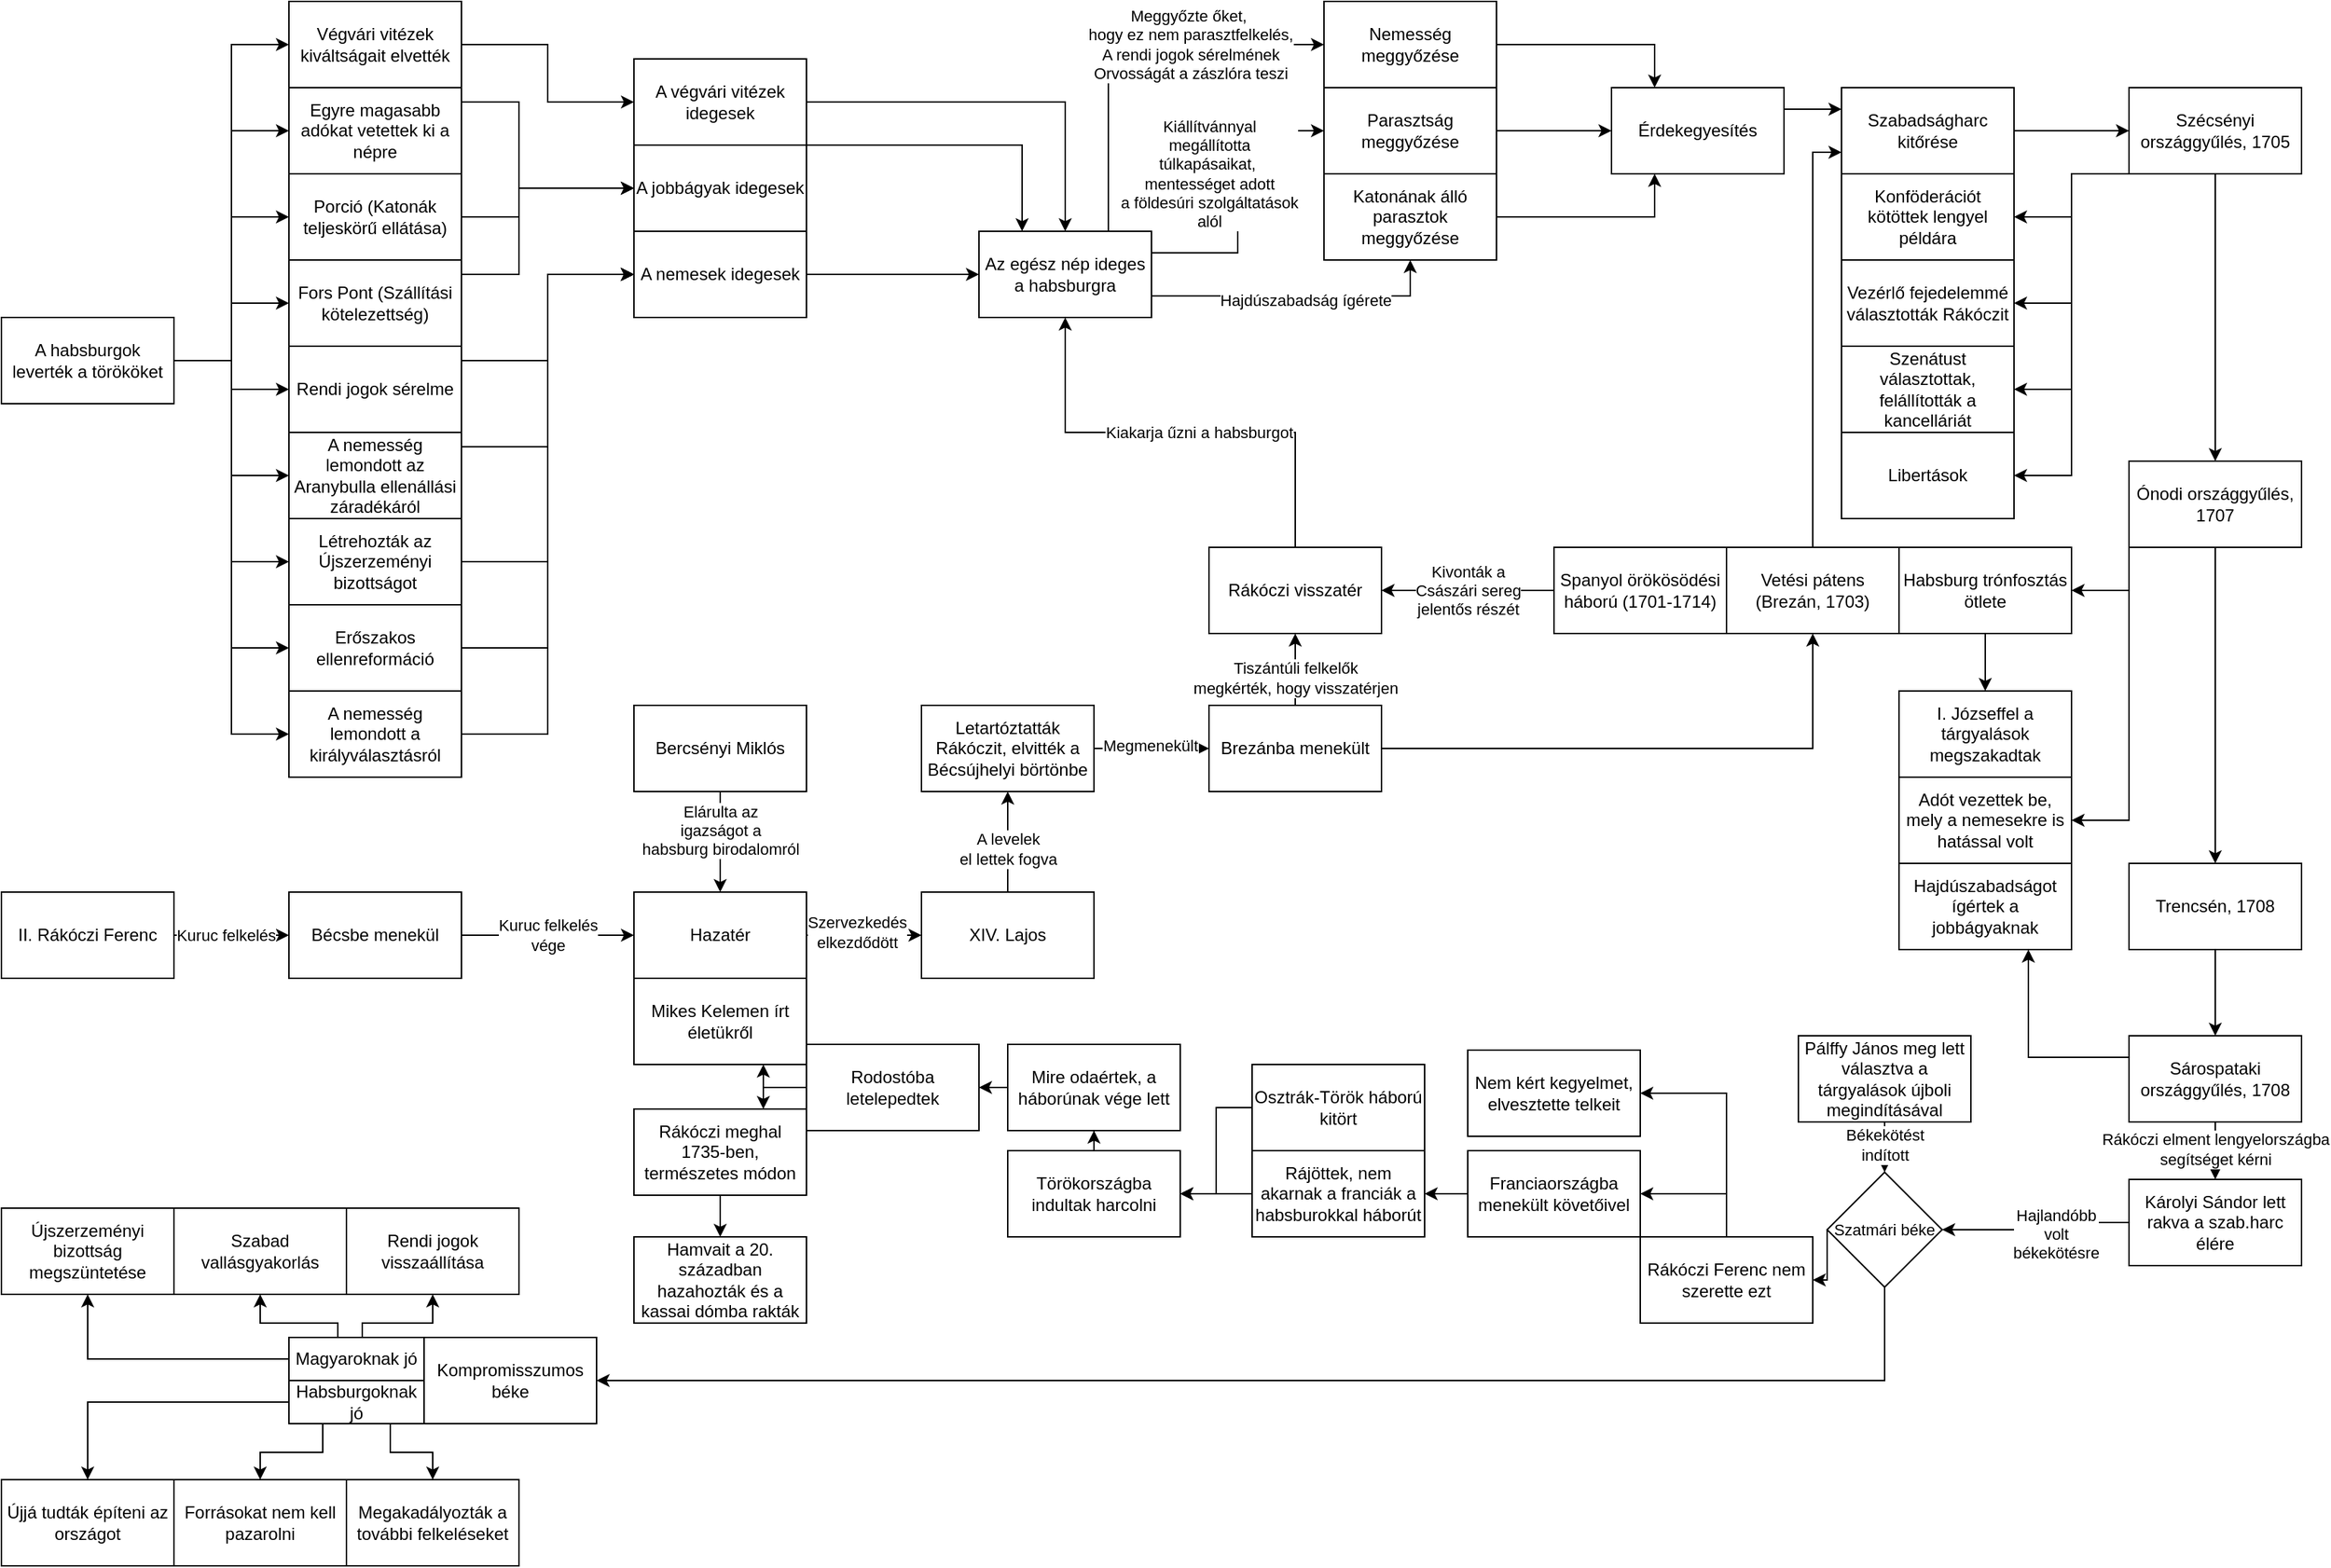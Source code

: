 <mxfile version="24.2.5" type="device">
  <diagram name="Page-1" id="piUl0orL-MbeR5PHgVIc">
    <mxGraphModel dx="840" dy="497" grid="1" gridSize="10" guides="1" tooltips="1" connect="1" arrows="1" fold="1" page="1" pageScale="1" pageWidth="1654" pageHeight="1169" math="0" shadow="0">
      <root>
        <mxCell id="0" />
        <mxCell id="1" parent="0" />
        <mxCell id="7-88GnWF3drpSB_-rlh5-4" value="" style="edgeStyle=orthogonalEdgeStyle;rounded=0;orthogonalLoop=1;jettySize=auto;html=1;entryX=0;entryY=0.5;entryDx=0;entryDy=0;" parent="1" source="7-88GnWF3drpSB_-rlh5-1" target="7-88GnWF3drpSB_-rlh5-3" edge="1">
          <mxGeometry relative="1" as="geometry" />
        </mxCell>
        <mxCell id="7-88GnWF3drpSB_-rlh5-5" style="edgeStyle=orthogonalEdgeStyle;rounded=0;orthogonalLoop=1;jettySize=auto;html=1;entryX=0;entryY=0.5;entryDx=0;entryDy=0;" parent="1" source="7-88GnWF3drpSB_-rlh5-1" target="7-88GnWF3drpSB_-rlh5-6" edge="1">
          <mxGeometry relative="1" as="geometry">
            <mxPoint x="160" y="270" as="targetPoint" />
          </mxGeometry>
        </mxCell>
        <mxCell id="7-88GnWF3drpSB_-rlh5-8" style="edgeStyle=orthogonalEdgeStyle;rounded=0;orthogonalLoop=1;jettySize=auto;html=1;entryX=0;entryY=0.5;entryDx=0;entryDy=0;" parent="1" source="7-88GnWF3drpSB_-rlh5-1" target="7-88GnWF3drpSB_-rlh5-9" edge="1">
          <mxGeometry relative="1" as="geometry">
            <mxPoint x="160" y="400" as="targetPoint" />
          </mxGeometry>
        </mxCell>
        <mxCell id="7-88GnWF3drpSB_-rlh5-12" style="edgeStyle=orthogonalEdgeStyle;rounded=0;orthogonalLoop=1;jettySize=auto;html=1;entryX=0;entryY=0.5;entryDx=0;entryDy=0;" parent="1" source="7-88GnWF3drpSB_-rlh5-1" target="7-88GnWF3drpSB_-rlh5-10" edge="1">
          <mxGeometry relative="1" as="geometry" />
        </mxCell>
        <mxCell id="7-88GnWF3drpSB_-rlh5-13" style="edgeStyle=orthogonalEdgeStyle;rounded=0;orthogonalLoop=1;jettySize=auto;html=1;entryX=0;entryY=0.5;entryDx=0;entryDy=0;" parent="1" source="7-88GnWF3drpSB_-rlh5-1" target="7-88GnWF3drpSB_-rlh5-11" edge="1">
          <mxGeometry relative="1" as="geometry" />
        </mxCell>
        <mxCell id="7-88GnWF3drpSB_-rlh5-15" style="edgeStyle=orthogonalEdgeStyle;rounded=0;orthogonalLoop=1;jettySize=auto;html=1;entryX=0;entryY=0.5;entryDx=0;entryDy=0;" parent="1" source="7-88GnWF3drpSB_-rlh5-1" target="7-88GnWF3drpSB_-rlh5-14" edge="1">
          <mxGeometry relative="1" as="geometry" />
        </mxCell>
        <mxCell id="7-88GnWF3drpSB_-rlh5-18" style="edgeStyle=orthogonalEdgeStyle;rounded=0;orthogonalLoop=1;jettySize=auto;html=1;entryX=0;entryY=0.5;entryDx=0;entryDy=0;" parent="1" source="7-88GnWF3drpSB_-rlh5-1" target="7-88GnWF3drpSB_-rlh5-17" edge="1">
          <mxGeometry relative="1" as="geometry" />
        </mxCell>
        <mxCell id="7-88GnWF3drpSB_-rlh5-20" style="edgeStyle=orthogonalEdgeStyle;rounded=0;orthogonalLoop=1;jettySize=auto;html=1;entryX=0;entryY=0.5;entryDx=0;entryDy=0;" parent="1" source="7-88GnWF3drpSB_-rlh5-1" target="7-88GnWF3drpSB_-rlh5-19" edge="1">
          <mxGeometry relative="1" as="geometry" />
        </mxCell>
        <mxCell id="7-88GnWF3drpSB_-rlh5-22" style="edgeStyle=orthogonalEdgeStyle;rounded=0;orthogonalLoop=1;jettySize=auto;html=1;entryX=0;entryY=0.5;entryDx=0;entryDy=0;" parent="1" source="7-88GnWF3drpSB_-rlh5-1" target="7-88GnWF3drpSB_-rlh5-21" edge="1">
          <mxGeometry relative="1" as="geometry" />
        </mxCell>
        <mxCell id="7-88GnWF3drpSB_-rlh5-1" value="A habsburgok leverték a törököket" style="rounded=0;whiteSpace=wrap;html=1;" parent="1" vertex="1">
          <mxGeometry y="300" width="120" height="60" as="geometry" />
        </mxCell>
        <mxCell id="7-88GnWF3drpSB_-rlh5-34" style="edgeStyle=orthogonalEdgeStyle;rounded=0;orthogonalLoop=1;jettySize=auto;html=1;entryX=0;entryY=0.5;entryDx=0;entryDy=0;" parent="1" source="7-88GnWF3drpSB_-rlh5-3" target="7-88GnWF3drpSB_-rlh5-24" edge="1">
          <mxGeometry relative="1" as="geometry" />
        </mxCell>
        <mxCell id="7-88GnWF3drpSB_-rlh5-3" value="Létrehozták az Újszerzeményi bizottságot" style="rounded=0;whiteSpace=wrap;html=1;" parent="1" vertex="1">
          <mxGeometry x="200" y="440" width="120" height="60" as="geometry" />
        </mxCell>
        <mxCell id="7-88GnWF3drpSB_-rlh5-35" style="edgeStyle=orthogonalEdgeStyle;rounded=0;orthogonalLoop=1;jettySize=auto;html=1;entryX=0;entryY=0.5;entryDx=0;entryDy=0;" parent="1" source="7-88GnWF3drpSB_-rlh5-6" target="7-88GnWF3drpSB_-rlh5-25" edge="1">
          <mxGeometry relative="1" as="geometry">
            <Array as="points">
              <mxPoint x="360" y="150" />
              <mxPoint x="360" y="210" />
            </Array>
          </mxGeometry>
        </mxCell>
        <mxCell id="7-88GnWF3drpSB_-rlh5-6" value="Egyre magasabb adókat vetettek ki a népre" style="rounded=0;whiteSpace=wrap;html=1;" parent="1" vertex="1">
          <mxGeometry x="200" y="140" width="120" height="60" as="geometry" />
        </mxCell>
        <mxCell id="7-88GnWF3drpSB_-rlh5-33" style="edgeStyle=orthogonalEdgeStyle;rounded=0;orthogonalLoop=1;jettySize=auto;html=1;entryX=0;entryY=0.5;entryDx=0;entryDy=0;" parent="1" source="7-88GnWF3drpSB_-rlh5-9" target="7-88GnWF3drpSB_-rlh5-25" edge="1">
          <mxGeometry relative="1" as="geometry">
            <Array as="points">
              <mxPoint x="360" y="230" />
              <mxPoint x="360" y="210" />
            </Array>
          </mxGeometry>
        </mxCell>
        <mxCell id="7-88GnWF3drpSB_-rlh5-9" value="Porció (Katonák teljeskörű ellátása&lt;span style=&quot;background-color: initial;&quot;&gt;)&lt;/span&gt;" style="rounded=0;whiteSpace=wrap;html=1;" parent="1" vertex="1">
          <mxGeometry x="200" y="200" width="120" height="60" as="geometry" />
        </mxCell>
        <mxCell id="7-88GnWF3drpSB_-rlh5-32" style="edgeStyle=orthogonalEdgeStyle;rounded=0;orthogonalLoop=1;jettySize=auto;html=1;entryX=0;entryY=0.5;entryDx=0;entryDy=0;" parent="1" source="7-88GnWF3drpSB_-rlh5-10" target="7-88GnWF3drpSB_-rlh5-25" edge="1">
          <mxGeometry relative="1" as="geometry">
            <mxPoint x="360" y="450" as="targetPoint" />
            <Array as="points">
              <mxPoint x="360" y="270" />
              <mxPoint x="360" y="210" />
            </Array>
          </mxGeometry>
        </mxCell>
        <mxCell id="7-88GnWF3drpSB_-rlh5-10" value="Fors Pont (Szállítási kötelezettség)" style="rounded=0;whiteSpace=wrap;html=1;" parent="1" vertex="1">
          <mxGeometry x="200" y="260" width="120" height="60" as="geometry" />
        </mxCell>
        <mxCell id="7-88GnWF3drpSB_-rlh5-31" style="edgeStyle=orthogonalEdgeStyle;rounded=0;orthogonalLoop=1;jettySize=auto;html=1;entryX=0;entryY=0.5;entryDx=0;entryDy=0;" parent="1" source="7-88GnWF3drpSB_-rlh5-11" target="7-88GnWF3drpSB_-rlh5-24" edge="1">
          <mxGeometry relative="1" as="geometry" />
        </mxCell>
        <mxCell id="7-88GnWF3drpSB_-rlh5-11" value="Erőszakos ellenreformáció" style="rounded=0;whiteSpace=wrap;html=1;" parent="1" vertex="1">
          <mxGeometry x="200" y="500" width="120" height="60" as="geometry" />
        </mxCell>
        <mxCell id="7-88GnWF3drpSB_-rlh5-30" style="edgeStyle=orthogonalEdgeStyle;rounded=0;orthogonalLoop=1;jettySize=auto;html=1;entryX=0;entryY=0.5;entryDx=0;entryDy=0;" parent="1" source="7-88GnWF3drpSB_-rlh5-14" target="7-88GnWF3drpSB_-rlh5-24" edge="1">
          <mxGeometry relative="1" as="geometry" />
        </mxCell>
        <mxCell id="7-88GnWF3drpSB_-rlh5-14" value="A nemesség lemondott a királyválasztásról" style="rounded=0;whiteSpace=wrap;html=1;" parent="1" vertex="1">
          <mxGeometry x="200" y="560" width="120" height="60" as="geometry" />
        </mxCell>
        <mxCell id="7-88GnWF3drpSB_-rlh5-39" style="edgeStyle=orthogonalEdgeStyle;rounded=0;orthogonalLoop=1;jettySize=auto;html=1;entryX=0.5;entryY=1;entryDx=0;entryDy=0;exitX=0.5;exitY=0;exitDx=0;exitDy=0;" parent="1" source="7-88GnWF3drpSB_-rlh5-63" target="7-88GnWF3drpSB_-rlh5-26" edge="1">
          <mxGeometry relative="1" as="geometry">
            <mxPoint x="740" y="390" as="sourcePoint" />
          </mxGeometry>
        </mxCell>
        <mxCell id="7-88GnWF3drpSB_-rlh5-40" value="Kiakarja űzni a habsburgot" style="edgeLabel;html=1;align=center;verticalAlign=middle;resizable=0;points=[];" parent="7-88GnWF3drpSB_-rlh5-39" vertex="1" connectable="0">
          <mxGeometry x="-0.104" y="-4" relative="1" as="geometry">
            <mxPoint x="-4" y="4" as="offset" />
          </mxGeometry>
        </mxCell>
        <mxCell id="7-88GnWF3drpSB_-rlh5-43" value="" style="edgeStyle=orthogonalEdgeStyle;rounded=0;orthogonalLoop=1;jettySize=auto;html=1;" parent="1" source="7-88GnWF3drpSB_-rlh5-16" target="7-88GnWF3drpSB_-rlh5-42" edge="1">
          <mxGeometry relative="1" as="geometry" />
        </mxCell>
        <mxCell id="7-88GnWF3drpSB_-rlh5-44" value="Kuruc felkelés" style="edgeLabel;html=1;align=center;verticalAlign=middle;resizable=0;points=[];" parent="7-88GnWF3drpSB_-rlh5-43" vertex="1" connectable="0">
          <mxGeometry x="-0.095" relative="1" as="geometry">
            <mxPoint as="offset" />
          </mxGeometry>
        </mxCell>
        <mxCell id="7-88GnWF3drpSB_-rlh5-16" value="II. Rákóczi Ferenc" style="rounded=0;whiteSpace=wrap;html=1;" parent="1" vertex="1">
          <mxGeometry y="700" width="120" height="60" as="geometry" />
        </mxCell>
        <mxCell id="7-88GnWF3drpSB_-rlh5-36" style="edgeStyle=orthogonalEdgeStyle;rounded=0;orthogonalLoop=1;jettySize=auto;html=1;entryX=0;entryY=0.5;entryDx=0;entryDy=0;" parent="1" source="7-88GnWF3drpSB_-rlh5-17" target="7-88GnWF3drpSB_-rlh5-24" edge="1">
          <mxGeometry relative="1" as="geometry">
            <Array as="points">
              <mxPoint x="380" y="390" />
              <mxPoint x="380" y="270" />
            </Array>
          </mxGeometry>
        </mxCell>
        <mxCell id="7-88GnWF3drpSB_-rlh5-17" value="A nemesség lemondott az Aranybulla ellenállási záradékáról" style="rounded=0;whiteSpace=wrap;html=1;" parent="1" vertex="1">
          <mxGeometry x="200" y="380" width="120" height="60" as="geometry" />
        </mxCell>
        <mxCell id="7-88GnWF3drpSB_-rlh5-38" style="edgeStyle=orthogonalEdgeStyle;rounded=0;orthogonalLoop=1;jettySize=auto;html=1;entryX=0;entryY=0.5;entryDx=0;entryDy=0;" parent="1" source="7-88GnWF3drpSB_-rlh5-19" target="7-88GnWF3drpSB_-rlh5-24" edge="1">
          <mxGeometry relative="1" as="geometry">
            <Array as="points">
              <mxPoint x="380" y="330" />
              <mxPoint x="380" y="270" />
            </Array>
          </mxGeometry>
        </mxCell>
        <mxCell id="7-88GnWF3drpSB_-rlh5-19" value="Rendi jogok sérelme" style="rounded=0;whiteSpace=wrap;html=1;" parent="1" vertex="1">
          <mxGeometry x="200" y="320" width="120" height="60" as="geometry" />
        </mxCell>
        <mxCell id="7-88GnWF3drpSB_-rlh5-37" style="edgeStyle=orthogonalEdgeStyle;rounded=0;orthogonalLoop=1;jettySize=auto;html=1;entryX=0;entryY=0.5;entryDx=0;entryDy=0;" parent="1" source="7-88GnWF3drpSB_-rlh5-21" target="7-88GnWF3drpSB_-rlh5-23" edge="1">
          <mxGeometry relative="1" as="geometry" />
        </mxCell>
        <mxCell id="7-88GnWF3drpSB_-rlh5-21" value="Végvári vitézek kiváltságait elvették" style="rounded=0;whiteSpace=wrap;html=1;" parent="1" vertex="1">
          <mxGeometry x="200" y="80" width="120" height="60" as="geometry" />
        </mxCell>
        <mxCell id="7-88GnWF3drpSB_-rlh5-27" style="edgeStyle=orthogonalEdgeStyle;rounded=0;orthogonalLoop=1;jettySize=auto;html=1;entryX=0.5;entryY=0;entryDx=0;entryDy=0;" parent="1" source="7-88GnWF3drpSB_-rlh5-23" target="7-88GnWF3drpSB_-rlh5-26" edge="1">
          <mxGeometry relative="1" as="geometry" />
        </mxCell>
        <mxCell id="7-88GnWF3drpSB_-rlh5-23" value="A végvári vitézek idegesek" style="rounded=0;whiteSpace=wrap;html=1;" parent="1" vertex="1">
          <mxGeometry x="440" y="120" width="120" height="60" as="geometry" />
        </mxCell>
        <mxCell id="7-88GnWF3drpSB_-rlh5-28" style="edgeStyle=orthogonalEdgeStyle;rounded=0;orthogonalLoop=1;jettySize=auto;html=1;entryX=0;entryY=0.5;entryDx=0;entryDy=0;" parent="1" source="7-88GnWF3drpSB_-rlh5-24" target="7-88GnWF3drpSB_-rlh5-26" edge="1">
          <mxGeometry relative="1" as="geometry" />
        </mxCell>
        <mxCell id="7-88GnWF3drpSB_-rlh5-24" value="A nemesek idegesek" style="rounded=0;whiteSpace=wrap;html=1;" parent="1" vertex="1">
          <mxGeometry x="440" y="240" width="120" height="60" as="geometry" />
        </mxCell>
        <mxCell id="7-88GnWF3drpSB_-rlh5-29" style="edgeStyle=orthogonalEdgeStyle;rounded=0;orthogonalLoop=1;jettySize=auto;html=1;entryX=0.25;entryY=0;entryDx=0;entryDy=0;" parent="1" source="7-88GnWF3drpSB_-rlh5-25" target="7-88GnWF3drpSB_-rlh5-26" edge="1">
          <mxGeometry relative="1" as="geometry">
            <Array as="points">
              <mxPoint x="710" y="180" />
            </Array>
          </mxGeometry>
        </mxCell>
        <mxCell id="7-88GnWF3drpSB_-rlh5-25" value="A jobbágyak idegesek" style="rounded=0;whiteSpace=wrap;html=1;" parent="1" vertex="1">
          <mxGeometry x="440" y="180" width="120" height="60" as="geometry" />
        </mxCell>
        <mxCell id="7-88GnWF3drpSB_-rlh5-71" style="edgeStyle=orthogonalEdgeStyle;rounded=0;orthogonalLoop=1;jettySize=auto;html=1;exitX=0.75;exitY=0;exitDx=0;exitDy=0;entryX=0;entryY=0.5;entryDx=0;entryDy=0;" parent="1" source="7-88GnWF3drpSB_-rlh5-26" target="7-88GnWF3drpSB_-rlh5-68" edge="1">
          <mxGeometry relative="1" as="geometry" />
        </mxCell>
        <mxCell id="7-88GnWF3drpSB_-rlh5-74" value="Meggyőzte őket,&amp;nbsp;&lt;div&gt;hogy ez nem parasztfelkelés,&lt;/div&gt;&lt;div&gt;A rendi jogok sérelmének&lt;/div&gt;&lt;div&gt;Orvosságát a zászlóra teszi&lt;/div&gt;" style="edgeLabel;html=1;align=center;verticalAlign=middle;resizable=0;points=[];" parent="7-88GnWF3drpSB_-rlh5-71" vertex="1" connectable="0">
          <mxGeometry x="-0.178" y="-2" relative="1" as="geometry">
            <mxPoint x="55" y="-15" as="offset" />
          </mxGeometry>
        </mxCell>
        <mxCell id="7-88GnWF3drpSB_-rlh5-72" style="edgeStyle=orthogonalEdgeStyle;rounded=0;orthogonalLoop=1;jettySize=auto;html=1;exitX=1;exitY=0.25;exitDx=0;exitDy=0;entryX=0;entryY=0.5;entryDx=0;entryDy=0;" parent="1" source="7-88GnWF3drpSB_-rlh5-26" target="7-88GnWF3drpSB_-rlh5-69" edge="1">
          <mxGeometry relative="1" as="geometry" />
        </mxCell>
        <mxCell id="7-88GnWF3drpSB_-rlh5-75" value="Kiállítvánnyal&lt;div&gt;megállította&lt;div&gt;túlkapásaikat,&amp;nbsp;&lt;/div&gt;&lt;div&gt;mentességet adott&lt;/div&gt;&lt;/div&gt;&lt;div&gt;a földesúri szolgáltatások&lt;/div&gt;&lt;div&gt;alól&lt;/div&gt;" style="edgeLabel;html=1;align=center;verticalAlign=middle;resizable=0;points=[];" parent="7-88GnWF3drpSB_-rlh5-72" vertex="1" connectable="0">
          <mxGeometry x="0.116" relative="1" as="geometry">
            <mxPoint x="-20" y="-1" as="offset" />
          </mxGeometry>
        </mxCell>
        <mxCell id="7-88GnWF3drpSB_-rlh5-73" style="edgeStyle=orthogonalEdgeStyle;rounded=0;orthogonalLoop=1;jettySize=auto;html=1;exitX=1;exitY=0.75;exitDx=0;exitDy=0;entryX=0.5;entryY=1;entryDx=0;entryDy=0;" parent="1" source="7-88GnWF3drpSB_-rlh5-26" target="7-88GnWF3drpSB_-rlh5-70" edge="1">
          <mxGeometry relative="1" as="geometry" />
        </mxCell>
        <mxCell id="7-88GnWF3drpSB_-rlh5-76" value="Hajdúszabadság ígérete" style="edgeLabel;html=1;align=center;verticalAlign=middle;resizable=0;points=[];" parent="7-88GnWF3drpSB_-rlh5-73" vertex="1" connectable="0">
          <mxGeometry x="0.042" y="-3" relative="1" as="geometry">
            <mxPoint as="offset" />
          </mxGeometry>
        </mxCell>
        <mxCell id="7-88GnWF3drpSB_-rlh5-26" value="Az egész nép ideges a habsburgra" style="rounded=0;whiteSpace=wrap;html=1;" parent="1" vertex="1">
          <mxGeometry x="680" y="240" width="120" height="60" as="geometry" />
        </mxCell>
        <mxCell id="7-88GnWF3drpSB_-rlh5-46" value="" style="edgeStyle=orthogonalEdgeStyle;rounded=0;orthogonalLoop=1;jettySize=auto;html=1;" parent="1" source="7-88GnWF3drpSB_-rlh5-42" target="7-88GnWF3drpSB_-rlh5-45" edge="1">
          <mxGeometry relative="1" as="geometry" />
        </mxCell>
        <mxCell id="7-88GnWF3drpSB_-rlh5-47" value="Kuruc felkelés&lt;div&gt;vége&lt;/div&gt;" style="edgeLabel;html=1;align=center;verticalAlign=middle;resizable=0;points=[];" parent="7-88GnWF3drpSB_-rlh5-46" vertex="1" connectable="0">
          <mxGeometry x="-0.17" y="5" relative="1" as="geometry">
            <mxPoint x="10" y="5" as="offset" />
          </mxGeometry>
        </mxCell>
        <mxCell id="7-88GnWF3drpSB_-rlh5-42" value="Bécsbe menekül" style="rounded=0;whiteSpace=wrap;html=1;" parent="1" vertex="1">
          <mxGeometry x="200" y="700" width="120" height="60" as="geometry" />
        </mxCell>
        <mxCell id="7-88GnWF3drpSB_-rlh5-52" style="edgeStyle=orthogonalEdgeStyle;rounded=0;orthogonalLoop=1;jettySize=auto;html=1;" parent="1" source="7-88GnWF3drpSB_-rlh5-45" target="7-88GnWF3drpSB_-rlh5-51" edge="1">
          <mxGeometry relative="1" as="geometry" />
        </mxCell>
        <mxCell id="7-88GnWF3drpSB_-rlh5-53" value="Szervezkedés&lt;div&gt;elkezdődött&lt;/div&gt;" style="edgeLabel;html=1;align=center;verticalAlign=middle;resizable=0;points=[];" parent="7-88GnWF3drpSB_-rlh5-52" vertex="1" connectable="0">
          <mxGeometry x="-0.135" y="2" relative="1" as="geometry">
            <mxPoint as="offset" />
          </mxGeometry>
        </mxCell>
        <mxCell id="7-88GnWF3drpSB_-rlh5-45" value="Hazatér" style="whiteSpace=wrap;html=1;rounded=0;" parent="1" vertex="1">
          <mxGeometry x="440" y="700" width="120" height="60" as="geometry" />
        </mxCell>
        <mxCell id="7-88GnWF3drpSB_-rlh5-49" style="edgeStyle=orthogonalEdgeStyle;rounded=0;orthogonalLoop=1;jettySize=auto;html=1;entryX=0.5;entryY=0;entryDx=0;entryDy=0;" parent="1" source="7-88GnWF3drpSB_-rlh5-48" target="7-88GnWF3drpSB_-rlh5-45" edge="1">
          <mxGeometry relative="1" as="geometry" />
        </mxCell>
        <mxCell id="7-88GnWF3drpSB_-rlh5-50" value="Elárulta az&lt;br&gt;igazságot a&lt;div&gt;habsburg birodalomról&lt;/div&gt;" style="edgeLabel;html=1;align=center;verticalAlign=middle;resizable=0;points=[];" parent="7-88GnWF3drpSB_-rlh5-49" vertex="1" connectable="0">
          <mxGeometry x="-0.223" relative="1" as="geometry">
            <mxPoint as="offset" />
          </mxGeometry>
        </mxCell>
        <mxCell id="7-88GnWF3drpSB_-rlh5-48" value="Bercsényi Miklós" style="rounded=0;whiteSpace=wrap;html=1;" parent="1" vertex="1">
          <mxGeometry x="440" y="570" width="120" height="60" as="geometry" />
        </mxCell>
        <mxCell id="7-88GnWF3drpSB_-rlh5-55" style="edgeStyle=orthogonalEdgeStyle;rounded=0;orthogonalLoop=1;jettySize=auto;html=1;entryX=0.5;entryY=1;entryDx=0;entryDy=0;" parent="1" source="7-88GnWF3drpSB_-rlh5-51" target="7-88GnWF3drpSB_-rlh5-54" edge="1">
          <mxGeometry relative="1" as="geometry" />
        </mxCell>
        <mxCell id="7-88GnWF3drpSB_-rlh5-56" value="A levelek&lt;div&gt;el lettek fogva&lt;/div&gt;" style="edgeLabel;html=1;align=center;verticalAlign=middle;resizable=0;points=[];" parent="7-88GnWF3drpSB_-rlh5-55" vertex="1" connectable="0">
          <mxGeometry x="-0.126" y="-4" relative="1" as="geometry">
            <mxPoint x="-4" as="offset" />
          </mxGeometry>
        </mxCell>
        <mxCell id="7-88GnWF3drpSB_-rlh5-51" value="XIV. Lajos" style="rounded=0;whiteSpace=wrap;html=1;" parent="1" vertex="1">
          <mxGeometry x="640" y="700" width="120" height="60" as="geometry" />
        </mxCell>
        <mxCell id="7-88GnWF3drpSB_-rlh5-58" value="" style="edgeStyle=orthogonalEdgeStyle;rounded=0;orthogonalLoop=1;jettySize=auto;html=1;" parent="1" source="7-88GnWF3drpSB_-rlh5-54" target="7-88GnWF3drpSB_-rlh5-57" edge="1">
          <mxGeometry relative="1" as="geometry" />
        </mxCell>
        <mxCell id="7-88GnWF3drpSB_-rlh5-59" value="Megmenekült" style="edgeLabel;html=1;align=center;verticalAlign=middle;resizable=0;points=[];" parent="7-88GnWF3drpSB_-rlh5-58" vertex="1" connectable="0">
          <mxGeometry x="-0.035" y="2" relative="1" as="geometry">
            <mxPoint as="offset" />
          </mxGeometry>
        </mxCell>
        <mxCell id="7-88GnWF3drpSB_-rlh5-54" value="Letartóztatták Rákóczit, elvitték a Bécsújhelyi börtönbe" style="rounded=0;whiteSpace=wrap;html=1;" parent="1" vertex="1">
          <mxGeometry x="640" y="570" width="120" height="60" as="geometry" />
        </mxCell>
        <mxCell id="7-88GnWF3drpSB_-rlh5-64" style="edgeStyle=orthogonalEdgeStyle;rounded=0;orthogonalLoop=1;jettySize=auto;html=1;entryX=0.5;entryY=1;entryDx=0;entryDy=0;" parent="1" source="7-88GnWF3drpSB_-rlh5-57" target="7-88GnWF3drpSB_-rlh5-63" edge="1">
          <mxGeometry relative="1" as="geometry" />
        </mxCell>
        <mxCell id="7-88GnWF3drpSB_-rlh5-65" value="Tiszántúli felkelők&lt;div&gt;megkérték, hogy visszatérjen&lt;/div&gt;" style="edgeLabel;html=1;align=center;verticalAlign=middle;resizable=0;points=[];" parent="7-88GnWF3drpSB_-rlh5-64" vertex="1" connectable="0">
          <mxGeometry x="0.184" y="-3" relative="1" as="geometry">
            <mxPoint x="-3" y="10" as="offset" />
          </mxGeometry>
        </mxCell>
        <mxCell id="7-88GnWF3drpSB_-rlh5-82" style="edgeStyle=orthogonalEdgeStyle;rounded=0;orthogonalLoop=1;jettySize=auto;html=1;entryX=0.5;entryY=1;entryDx=0;entryDy=0;" parent="1" source="7-88GnWF3drpSB_-rlh5-57" target="7-88GnWF3drpSB_-rlh5-81" edge="1">
          <mxGeometry relative="1" as="geometry" />
        </mxCell>
        <mxCell id="7-88GnWF3drpSB_-rlh5-57" value="Brezánba menekült" style="whiteSpace=wrap;html=1;rounded=0;" parent="1" vertex="1">
          <mxGeometry x="840" y="570" width="120" height="60" as="geometry" />
        </mxCell>
        <mxCell id="7-88GnWF3drpSB_-rlh5-66" style="edgeStyle=orthogonalEdgeStyle;rounded=0;orthogonalLoop=1;jettySize=auto;html=1;entryX=1;entryY=0.5;entryDx=0;entryDy=0;" parent="1" source="7-88GnWF3drpSB_-rlh5-61" target="7-88GnWF3drpSB_-rlh5-63" edge="1">
          <mxGeometry relative="1" as="geometry" />
        </mxCell>
        <mxCell id="7-88GnWF3drpSB_-rlh5-67" value="Kivonták a&lt;div&gt;Császári sereg&lt;/div&gt;&lt;div&gt;jelentős részét&lt;/div&gt;" style="edgeLabel;html=1;align=center;verticalAlign=middle;resizable=0;points=[];" parent="7-88GnWF3drpSB_-rlh5-66" vertex="1" connectable="0">
          <mxGeometry x="0.15" y="2" relative="1" as="geometry">
            <mxPoint x="9" y="-2" as="offset" />
          </mxGeometry>
        </mxCell>
        <mxCell id="7-88GnWF3drpSB_-rlh5-61" value="Spanyol örökösödési háború (1701-1714)" style="rounded=0;whiteSpace=wrap;html=1;" parent="1" vertex="1">
          <mxGeometry x="1080" y="460" width="120" height="60" as="geometry" />
        </mxCell>
        <mxCell id="7-88GnWF3drpSB_-rlh5-63" value="Rákóczi visszatér" style="rounded=0;whiteSpace=wrap;html=1;" parent="1" vertex="1">
          <mxGeometry x="840" y="460" width="120" height="60" as="geometry" />
        </mxCell>
        <mxCell id="7-88GnWF3drpSB_-rlh5-80" style="edgeStyle=orthogonalEdgeStyle;rounded=0;orthogonalLoop=1;jettySize=auto;html=1;entryX=0.25;entryY=0;entryDx=0;entryDy=0;" parent="1" source="7-88GnWF3drpSB_-rlh5-68" target="7-88GnWF3drpSB_-rlh5-77" edge="1">
          <mxGeometry relative="1" as="geometry" />
        </mxCell>
        <mxCell id="7-88GnWF3drpSB_-rlh5-68" value="Nemesség meggyőzése" style="rounded=0;whiteSpace=wrap;html=1;" parent="1" vertex="1">
          <mxGeometry x="920" y="80" width="120" height="60" as="geometry" />
        </mxCell>
        <mxCell id="7-88GnWF3drpSB_-rlh5-79" style="edgeStyle=orthogonalEdgeStyle;rounded=0;orthogonalLoop=1;jettySize=auto;html=1;" parent="1" source="7-88GnWF3drpSB_-rlh5-69" target="7-88GnWF3drpSB_-rlh5-77" edge="1">
          <mxGeometry relative="1" as="geometry" />
        </mxCell>
        <mxCell id="7-88GnWF3drpSB_-rlh5-69" value="Parasztság meggyőzése" style="rounded=0;whiteSpace=wrap;html=1;" parent="1" vertex="1">
          <mxGeometry x="920" y="140" width="120" height="60" as="geometry" />
        </mxCell>
        <mxCell id="7-88GnWF3drpSB_-rlh5-78" style="edgeStyle=orthogonalEdgeStyle;rounded=0;orthogonalLoop=1;jettySize=auto;html=1;entryX=0.25;entryY=1;entryDx=0;entryDy=0;" parent="1" source="7-88GnWF3drpSB_-rlh5-70" target="7-88GnWF3drpSB_-rlh5-77" edge="1">
          <mxGeometry relative="1" as="geometry" />
        </mxCell>
        <mxCell id="7-88GnWF3drpSB_-rlh5-70" value="Katonának álló parasztok meggyőzése" style="rounded=0;whiteSpace=wrap;html=1;" parent="1" vertex="1">
          <mxGeometry x="920" y="200" width="120" height="60" as="geometry" />
        </mxCell>
        <mxCell id="7-88GnWF3drpSB_-rlh5-84" style="edgeStyle=orthogonalEdgeStyle;rounded=0;orthogonalLoop=1;jettySize=auto;html=1;entryX=0;entryY=0.25;entryDx=0;entryDy=0;exitX=1;exitY=0.25;exitDx=0;exitDy=0;" parent="1" source="7-88GnWF3drpSB_-rlh5-77" target="7-88GnWF3drpSB_-rlh5-83" edge="1">
          <mxGeometry relative="1" as="geometry" />
        </mxCell>
        <mxCell id="7-88GnWF3drpSB_-rlh5-77" value="Érdekegyesítés" style="rounded=0;whiteSpace=wrap;html=1;" parent="1" vertex="1">
          <mxGeometry x="1120" y="140" width="120" height="60" as="geometry" />
        </mxCell>
        <mxCell id="7-88GnWF3drpSB_-rlh5-85" style="edgeStyle=orthogonalEdgeStyle;rounded=0;orthogonalLoop=1;jettySize=auto;html=1;entryX=0;entryY=0.75;entryDx=0;entryDy=0;" parent="1" source="7-88GnWF3drpSB_-rlh5-81" target="7-88GnWF3drpSB_-rlh5-83" edge="1">
          <mxGeometry relative="1" as="geometry" />
        </mxCell>
        <mxCell id="7-88GnWF3drpSB_-rlh5-81" value="Vetési pátens (Brezán, 1703)" style="rounded=0;whiteSpace=wrap;html=1;" parent="1" vertex="1">
          <mxGeometry x="1200" y="460" width="120" height="60" as="geometry" />
        </mxCell>
        <mxCell id="7-88GnWF3drpSB_-rlh5-87" style="edgeStyle=orthogonalEdgeStyle;rounded=0;orthogonalLoop=1;jettySize=auto;html=1;" parent="1" source="7-88GnWF3drpSB_-rlh5-83" target="7-88GnWF3drpSB_-rlh5-86" edge="1">
          <mxGeometry relative="1" as="geometry" />
        </mxCell>
        <mxCell id="7-88GnWF3drpSB_-rlh5-83" value="Szabadságharc kitőrése" style="rounded=0;whiteSpace=wrap;html=1;" parent="1" vertex="1">
          <mxGeometry x="1280" y="140" width="120" height="60" as="geometry" />
        </mxCell>
        <mxCell id="7-88GnWF3drpSB_-rlh5-89" value="" style="edgeStyle=orthogonalEdgeStyle;rounded=0;orthogonalLoop=1;jettySize=auto;html=1;exitX=0;exitY=1;exitDx=0;exitDy=0;entryX=1;entryY=0.5;entryDx=0;entryDy=0;" parent="1" source="7-88GnWF3drpSB_-rlh5-86" target="7-88GnWF3drpSB_-rlh5-88" edge="1">
          <mxGeometry relative="1" as="geometry">
            <Array as="points">
              <mxPoint x="1440" y="200" />
              <mxPoint x="1440" y="230" />
            </Array>
          </mxGeometry>
        </mxCell>
        <mxCell id="7-88GnWF3drpSB_-rlh5-94" style="edgeStyle=orthogonalEdgeStyle;rounded=0;orthogonalLoop=1;jettySize=auto;html=1;entryX=1;entryY=0.5;entryDx=0;entryDy=0;exitX=0;exitY=1;exitDx=0;exitDy=0;" parent="1" source="7-88GnWF3drpSB_-rlh5-86" target="7-88GnWF3drpSB_-rlh5-92" edge="1">
          <mxGeometry relative="1" as="geometry">
            <Array as="points">
              <mxPoint x="1440" y="200" />
              <mxPoint x="1440" y="350" />
            </Array>
          </mxGeometry>
        </mxCell>
        <mxCell id="7-88GnWF3drpSB_-rlh5-95" style="edgeStyle=orthogonalEdgeStyle;rounded=0;orthogonalLoop=1;jettySize=auto;html=1;exitX=0;exitY=1;exitDx=0;exitDy=0;entryX=1;entryY=0.5;entryDx=0;entryDy=0;" parent="1" source="7-88GnWF3drpSB_-rlh5-86" target="7-88GnWF3drpSB_-rlh5-93" edge="1">
          <mxGeometry relative="1" as="geometry">
            <Array as="points">
              <mxPoint x="1440" y="200" />
              <mxPoint x="1440" y="290" />
            </Array>
          </mxGeometry>
        </mxCell>
        <mxCell id="7-88GnWF3drpSB_-rlh5-97" value="" style="edgeStyle=orthogonalEdgeStyle;rounded=0;orthogonalLoop=1;jettySize=auto;html=1;" parent="1" source="7-88GnWF3drpSB_-rlh5-86" target="7-88GnWF3drpSB_-rlh5-96" edge="1">
          <mxGeometry relative="1" as="geometry" />
        </mxCell>
        <mxCell id="vsDovjCNVcOlICZyts1h-8" style="edgeStyle=orthogonalEdgeStyle;rounded=0;orthogonalLoop=1;jettySize=auto;html=1;exitX=0;exitY=1;exitDx=0;exitDy=0;entryX=1;entryY=0.5;entryDx=0;entryDy=0;" edge="1" parent="1" source="7-88GnWF3drpSB_-rlh5-86" target="vsDovjCNVcOlICZyts1h-7">
          <mxGeometry relative="1" as="geometry">
            <Array as="points">
              <mxPoint x="1440" y="200" />
              <mxPoint x="1440" y="410" />
            </Array>
          </mxGeometry>
        </mxCell>
        <mxCell id="7-88GnWF3drpSB_-rlh5-86" value="Szécsényi országgyűlés, 1705" style="rounded=0;whiteSpace=wrap;html=1;" parent="1" vertex="1">
          <mxGeometry x="1480" y="140" width="120" height="60" as="geometry" />
        </mxCell>
        <mxCell id="7-88GnWF3drpSB_-rlh5-88" value="Konföderációt kötöttek lengyel példára" style="whiteSpace=wrap;html=1;rounded=0;" parent="1" vertex="1">
          <mxGeometry x="1280" y="200" width="120" height="60" as="geometry" />
        </mxCell>
        <mxCell id="7-88GnWF3drpSB_-rlh5-92" value="Szenátust választottak, felállították a kancelláriát" style="rounded=0;whiteSpace=wrap;html=1;" parent="1" vertex="1">
          <mxGeometry x="1280" y="320" width="120" height="60" as="geometry" />
        </mxCell>
        <mxCell id="7-88GnWF3drpSB_-rlh5-93" value="Vezérlő fejedelemmé választották Rákóczit" style="rounded=0;whiteSpace=wrap;html=1;" parent="1" vertex="1">
          <mxGeometry x="1280" y="260" width="120" height="60" as="geometry" />
        </mxCell>
        <mxCell id="7-88GnWF3drpSB_-rlh5-99" value="" style="edgeStyle=orthogonalEdgeStyle;rounded=0;orthogonalLoop=1;jettySize=auto;html=1;exitX=0;exitY=1;exitDx=0;exitDy=0;" parent="1" source="7-88GnWF3drpSB_-rlh5-96" target="7-88GnWF3drpSB_-rlh5-98" edge="1">
          <mxGeometry relative="1" as="geometry" />
        </mxCell>
        <mxCell id="Su10DD7ymR8lMqIDGxkd-3" style="edgeStyle=orthogonalEdgeStyle;rounded=0;orthogonalLoop=1;jettySize=auto;html=1;entryX=1;entryY=0.5;entryDx=0;entryDy=0;exitX=0;exitY=1;exitDx=0;exitDy=0;" parent="1" source="7-88GnWF3drpSB_-rlh5-96" target="Su10DD7ymR8lMqIDGxkd-2" edge="1">
          <mxGeometry relative="1" as="geometry">
            <mxPoint x="1507.6" y="420" as="sourcePoint" />
            <mxPoint x="1480.0" y="665.82" as="targetPoint" />
          </mxGeometry>
        </mxCell>
        <mxCell id="Su10DD7ymR8lMqIDGxkd-6" style="edgeStyle=orthogonalEdgeStyle;rounded=0;orthogonalLoop=1;jettySize=auto;html=1;entryX=0.5;entryY=0;entryDx=0;entryDy=0;" parent="1" source="7-88GnWF3drpSB_-rlh5-96" target="Su10DD7ymR8lMqIDGxkd-5" edge="1">
          <mxGeometry relative="1" as="geometry" />
        </mxCell>
        <mxCell id="7-88GnWF3drpSB_-rlh5-96" value="Ónodi országgyűlés, 1707" style="whiteSpace=wrap;html=1;rounded=0;" parent="1" vertex="1">
          <mxGeometry x="1480" y="400" width="120" height="60" as="geometry" />
        </mxCell>
        <mxCell id="Su10DD7ymR8lMqIDGxkd-1" style="edgeStyle=orthogonalEdgeStyle;rounded=0;orthogonalLoop=1;jettySize=auto;html=1;entryX=0.5;entryY=0;entryDx=0;entryDy=0;" parent="1" source="7-88GnWF3drpSB_-rlh5-98" target="7-88GnWF3drpSB_-rlh5-100" edge="1">
          <mxGeometry relative="1" as="geometry" />
        </mxCell>
        <mxCell id="7-88GnWF3drpSB_-rlh5-98" value="Habsburg trónfosztás ötlete" style="whiteSpace=wrap;html=1;rounded=0;" parent="1" vertex="1">
          <mxGeometry x="1320" y="460" width="120" height="60" as="geometry" />
        </mxCell>
        <mxCell id="7-88GnWF3drpSB_-rlh5-100" value="I. Józseffel a tárgyalások megszakadtak" style="whiteSpace=wrap;html=1;rounded=0;" parent="1" vertex="1">
          <mxGeometry x="1320" y="560" width="120" height="60" as="geometry" />
        </mxCell>
        <mxCell id="Su10DD7ymR8lMqIDGxkd-2" value="Adót vezettek be, mely a nemesekre is hatással volt" style="whiteSpace=wrap;html=1;" parent="1" vertex="1">
          <mxGeometry x="1320" y="620" width="120" height="60" as="geometry" />
        </mxCell>
        <mxCell id="Su10DD7ymR8lMqIDGxkd-8" style="edgeStyle=orthogonalEdgeStyle;rounded=0;orthogonalLoop=1;jettySize=auto;html=1;entryX=0.5;entryY=0;entryDx=0;entryDy=0;" parent="1" source="Su10DD7ymR8lMqIDGxkd-5" target="Su10DD7ymR8lMqIDGxkd-7" edge="1">
          <mxGeometry relative="1" as="geometry" />
        </mxCell>
        <mxCell id="Su10DD7ymR8lMqIDGxkd-5" value="Trencsén, 1708" style="rounded=0;whiteSpace=wrap;html=1;" parent="1" vertex="1">
          <mxGeometry x="1480" y="680" width="120" height="60" as="geometry" />
        </mxCell>
        <mxCell id="Su10DD7ymR8lMqIDGxkd-10" value="" style="edgeStyle=orthogonalEdgeStyle;rounded=0;orthogonalLoop=1;jettySize=auto;html=1;exitX=0;exitY=0.25;exitDx=0;exitDy=0;entryX=0.75;entryY=1;entryDx=0;entryDy=0;" parent="1" source="Su10DD7ymR8lMqIDGxkd-7" target="Su10DD7ymR8lMqIDGxkd-9" edge="1">
          <mxGeometry relative="1" as="geometry">
            <Array as="points">
              <mxPoint x="1410" y="815" />
            </Array>
          </mxGeometry>
        </mxCell>
        <mxCell id="Su10DD7ymR8lMqIDGxkd-7" value="Sárospataki országgyűlés, 1708" style="rounded=0;whiteSpace=wrap;html=1;" parent="1" vertex="1">
          <mxGeometry x="1480" y="800" width="120" height="60" as="geometry" />
        </mxCell>
        <mxCell id="Su10DD7ymR8lMqIDGxkd-9" value="Hajdúszabadságot ígértek a jobbágyaknak" style="whiteSpace=wrap;html=1;rounded=0;" parent="1" vertex="1">
          <mxGeometry x="1320" y="680" width="120" height="60" as="geometry" />
        </mxCell>
        <mxCell id="Su10DD7ymR8lMqIDGxkd-19" style="edgeStyle=orthogonalEdgeStyle;rounded=0;orthogonalLoop=1;jettySize=auto;html=1;entryX=1;entryY=0.5;entryDx=0;entryDy=0;" parent="1" source="Su10DD7ymR8lMqIDGxkd-11" target="Su10DD7ymR8lMqIDGxkd-17" edge="1">
          <mxGeometry relative="1" as="geometry" />
        </mxCell>
        <mxCell id="Su10DD7ymR8lMqIDGxkd-20" value="Hajlandóbb&lt;div&gt;volt&lt;div&gt;békekötésre&lt;/div&gt;&lt;/div&gt;" style="edgeLabel;html=1;align=center;verticalAlign=middle;resizable=0;points=[];" parent="Su10DD7ymR8lMqIDGxkd-19" vertex="1" connectable="0">
          <mxGeometry x="-0.191" y="-3" relative="1" as="geometry">
            <mxPoint x="3" y="11" as="offset" />
          </mxGeometry>
        </mxCell>
        <mxCell id="Su10DD7ymR8lMqIDGxkd-11" value="Károlyi Sándor lett rakva a szab.harc élére" style="rounded=0;whiteSpace=wrap;html=1;" parent="1" vertex="1">
          <mxGeometry x="1480" y="900" width="120" height="60" as="geometry" />
        </mxCell>
        <mxCell id="Su10DD7ymR8lMqIDGxkd-12" style="edgeStyle=orthogonalEdgeStyle;rounded=0;orthogonalLoop=1;jettySize=auto;html=1;entryX=0.5;entryY=0;entryDx=0;entryDy=0;" parent="1" source="Su10DD7ymR8lMqIDGxkd-7" target="Su10DD7ymR8lMqIDGxkd-11" edge="1">
          <mxGeometry relative="1" as="geometry" />
        </mxCell>
        <mxCell id="Su10DD7ymR8lMqIDGxkd-13" value="Rákóczi elment lengyelországba&lt;div&gt;segítséget kérni&lt;/div&gt;" style="edgeLabel;html=1;align=center;verticalAlign=middle;resizable=0;points=[];" parent="Su10DD7ymR8lMqIDGxkd-12" vertex="1" connectable="0">
          <mxGeometry x="-0.05" y="-1" relative="1" as="geometry">
            <mxPoint x="1" as="offset" />
          </mxGeometry>
        </mxCell>
        <mxCell id="Su10DD7ymR8lMqIDGxkd-76" style="edgeStyle=orthogonalEdgeStyle;rounded=0;orthogonalLoop=1;jettySize=auto;html=1;entryX=0.5;entryY=0;entryDx=0;entryDy=0;" parent="1" source="Su10DD7ymR8lMqIDGxkd-14" target="Su10DD7ymR8lMqIDGxkd-17" edge="1">
          <mxGeometry relative="1" as="geometry" />
        </mxCell>
        <mxCell id="Su10DD7ymR8lMqIDGxkd-77" value="Békekötést&lt;div&gt;indított&lt;/div&gt;" style="edgeLabel;html=1;align=center;verticalAlign=middle;resizable=0;points=[];" parent="Su10DD7ymR8lMqIDGxkd-76" vertex="1" connectable="0">
          <mxGeometry x="0.062" relative="1" as="geometry">
            <mxPoint as="offset" />
          </mxGeometry>
        </mxCell>
        <mxCell id="Su10DD7ymR8lMqIDGxkd-14" value="Pálffy János meg lett választva a tárgyalások újboli megindításával" style="rounded=0;whiteSpace=wrap;html=1;" parent="1" vertex="1">
          <mxGeometry x="1250" y="800" width="120" height="60" as="geometry" />
        </mxCell>
        <mxCell id="Su10DD7ymR8lMqIDGxkd-46" style="edgeStyle=orthogonalEdgeStyle;rounded=0;orthogonalLoop=1;jettySize=auto;html=1;exitX=0.5;exitY=1;exitDx=0;exitDy=0;entryX=1;entryY=0.5;entryDx=0;entryDy=0;" parent="1" source="Su10DD7ymR8lMqIDGxkd-17" target="Su10DD7ymR8lMqIDGxkd-31" edge="1">
          <mxGeometry relative="1" as="geometry">
            <Array as="points">
              <mxPoint x="1310" y="1040" />
            </Array>
          </mxGeometry>
        </mxCell>
        <mxCell id="Su10DD7ymR8lMqIDGxkd-47" style="edgeStyle=orthogonalEdgeStyle;rounded=0;orthogonalLoop=1;jettySize=auto;html=1;entryX=1;entryY=0.5;entryDx=0;entryDy=0;exitX=0;exitY=0.5;exitDx=0;exitDy=0;" parent="1" source="Su10DD7ymR8lMqIDGxkd-17" target="Su10DD7ymR8lMqIDGxkd-45" edge="1">
          <mxGeometry relative="1" as="geometry">
            <mxPoint x="1310" y="980" as="sourcePoint" />
            <Array as="points">
              <mxPoint x="1270" y="970" />
            </Array>
          </mxGeometry>
        </mxCell>
        <mxCell id="Su10DD7ymR8lMqIDGxkd-17" value="&lt;font style=&quot;font-size: 11px;&quot;&gt;Szatmári béke&lt;/font&gt;" style="rhombus;whiteSpace=wrap;html=1;" parent="1" vertex="1">
          <mxGeometry x="1270" y="895" width="80" height="80" as="geometry" />
        </mxCell>
        <mxCell id="Su10DD7ymR8lMqIDGxkd-22" value="Rendi jogok visszaállítása" style="rounded=0;whiteSpace=wrap;html=1;" parent="1" vertex="1">
          <mxGeometry x="240" y="920" width="120" height="60" as="geometry" />
        </mxCell>
        <mxCell id="Su10DD7ymR8lMqIDGxkd-23" value="Szabad vallásgyakorlás" style="rounded=0;whiteSpace=wrap;html=1;" parent="1" vertex="1">
          <mxGeometry x="120" y="920" width="120" height="60" as="geometry" />
        </mxCell>
        <mxCell id="Su10DD7ymR8lMqIDGxkd-24" value="Újszerzeményi bizottság megszüntetése" style="rounded=0;whiteSpace=wrap;html=1;" parent="1" vertex="1">
          <mxGeometry y="920" width="120" height="60" as="geometry" />
        </mxCell>
        <mxCell id="Su10DD7ymR8lMqIDGxkd-25" value="Újjá tudták építeni az országot" style="rounded=0;whiteSpace=wrap;html=1;" parent="1" vertex="1">
          <mxGeometry y="1109" width="120" height="60" as="geometry" />
        </mxCell>
        <mxCell id="Su10DD7ymR8lMqIDGxkd-26" value="Forrásokat nem kell pazarolni" style="rounded=0;whiteSpace=wrap;html=1;" parent="1" vertex="1">
          <mxGeometry x="120" y="1109" width="120" height="60" as="geometry" />
        </mxCell>
        <mxCell id="Su10DD7ymR8lMqIDGxkd-27" value="Megakadályozták a további felkeléseket" style="rounded=0;whiteSpace=wrap;html=1;" parent="1" vertex="1">
          <mxGeometry x="240" y="1109" width="120" height="60" as="geometry" />
        </mxCell>
        <mxCell id="Su10DD7ymR8lMqIDGxkd-32" style="edgeStyle=orthogonalEdgeStyle;rounded=0;orthogonalLoop=1;jettySize=auto;html=1;entryX=0.5;entryY=1;entryDx=0;entryDy=0;" parent="1" target="Su10DD7ymR8lMqIDGxkd-22" edge="1">
          <mxGeometry relative="1" as="geometry">
            <mxPoint x="250" y="1010" as="sourcePoint" />
            <Array as="points">
              <mxPoint x="251" y="1010" />
              <mxPoint x="251" y="1000" />
              <mxPoint x="300" y="1000" />
            </Array>
          </mxGeometry>
        </mxCell>
        <mxCell id="Su10DD7ymR8lMqIDGxkd-33" style="edgeStyle=orthogonalEdgeStyle;rounded=0;orthogonalLoop=1;jettySize=auto;html=1;entryX=0.5;entryY=1;entryDx=0;entryDy=0;exitX=0.25;exitY=0;exitDx=0;exitDy=0;" parent="1" source="Su10DD7ymR8lMqIDGxkd-38" target="Su10DD7ymR8lMqIDGxkd-23" edge="1">
          <mxGeometry relative="1" as="geometry">
            <mxPoint x="180" y="1020" as="sourcePoint" />
            <Array as="points">
              <mxPoint x="234" y="1000" />
              <mxPoint x="180" y="1000" />
            </Array>
          </mxGeometry>
        </mxCell>
        <mxCell id="Su10DD7ymR8lMqIDGxkd-34" style="edgeStyle=orthogonalEdgeStyle;rounded=0;orthogonalLoop=1;jettySize=auto;html=1;entryX=0.5;entryY=1;entryDx=0;entryDy=0;exitX=0;exitY=0.5;exitDx=0;exitDy=0;" parent="1" source="Su10DD7ymR8lMqIDGxkd-38" target="Su10DD7ymR8lMqIDGxkd-24" edge="1">
          <mxGeometry relative="1" as="geometry">
            <mxPoint x="60" y="1021" as="sourcePoint" />
          </mxGeometry>
        </mxCell>
        <mxCell id="Su10DD7ymR8lMqIDGxkd-35" style="edgeStyle=orthogonalEdgeStyle;rounded=0;orthogonalLoop=1;jettySize=auto;html=1;entryX=0.5;entryY=0;entryDx=0;entryDy=0;exitX=0.75;exitY=1;exitDx=0;exitDy=0;" parent="1" source="Su10DD7ymR8lMqIDGxkd-39" target="Su10DD7ymR8lMqIDGxkd-27" edge="1">
          <mxGeometry relative="1" as="geometry">
            <mxPoint x="300" y="1090" as="sourcePoint" />
          </mxGeometry>
        </mxCell>
        <mxCell id="Su10DD7ymR8lMqIDGxkd-36" style="edgeStyle=orthogonalEdgeStyle;rounded=0;orthogonalLoop=1;jettySize=auto;html=1;entryX=0.5;entryY=0;entryDx=0;entryDy=0;exitX=0.25;exitY=1;exitDx=0;exitDy=0;" parent="1" source="Su10DD7ymR8lMqIDGxkd-39" target="Su10DD7ymR8lMqIDGxkd-26" edge="1">
          <mxGeometry relative="1" as="geometry">
            <mxPoint x="180" y="1055" as="sourcePoint" />
          </mxGeometry>
        </mxCell>
        <mxCell id="Su10DD7ymR8lMqIDGxkd-37" style="edgeStyle=orthogonalEdgeStyle;rounded=0;orthogonalLoop=1;jettySize=auto;html=1;entryX=0.5;entryY=0;entryDx=0;entryDy=0;exitX=0;exitY=0.5;exitDx=0;exitDy=0;" parent="1" source="Su10DD7ymR8lMqIDGxkd-39" target="Su10DD7ymR8lMqIDGxkd-25" edge="1">
          <mxGeometry relative="1" as="geometry">
            <mxPoint x="60" y="1055" as="sourcePoint" />
          </mxGeometry>
        </mxCell>
        <mxCell id="Su10DD7ymR8lMqIDGxkd-31" value="Kompromisszumos béke" style="rounded=0;whiteSpace=wrap;html=1;" parent="1" vertex="1">
          <mxGeometry x="294" y="1010" width="120" height="60" as="geometry" />
        </mxCell>
        <mxCell id="Su10DD7ymR8lMqIDGxkd-38" value="Magyaroknak jó" style="rounded=0;whiteSpace=wrap;html=1;" parent="1" vertex="1">
          <mxGeometry x="200" y="1010" width="94" height="30" as="geometry" />
        </mxCell>
        <mxCell id="Su10DD7ymR8lMqIDGxkd-39" value="Habsburgoknak jó" style="rounded=0;whiteSpace=wrap;html=1;" parent="1" vertex="1">
          <mxGeometry x="200" y="1040" width="94" height="30" as="geometry" />
        </mxCell>
        <mxCell id="Su10DD7ymR8lMqIDGxkd-49" style="edgeStyle=orthogonalEdgeStyle;rounded=0;orthogonalLoop=1;jettySize=auto;html=1;exitX=0.5;exitY=0;exitDx=0;exitDy=0;entryX=1;entryY=0.5;entryDx=0;entryDy=0;" parent="1" source="Su10DD7ymR8lMqIDGxkd-45" target="Su10DD7ymR8lMqIDGxkd-48" edge="1">
          <mxGeometry relative="1" as="geometry" />
        </mxCell>
        <mxCell id="Su10DD7ymR8lMqIDGxkd-51" style="edgeStyle=orthogonalEdgeStyle;rounded=0;orthogonalLoop=1;jettySize=auto;html=1;entryX=1;entryY=0.5;entryDx=0;entryDy=0;exitX=0.5;exitY=0;exitDx=0;exitDy=0;" parent="1" source="Su10DD7ymR8lMqIDGxkd-45" target="Su10DD7ymR8lMqIDGxkd-50" edge="1">
          <mxGeometry relative="1" as="geometry" />
        </mxCell>
        <mxCell id="Su10DD7ymR8lMqIDGxkd-45" value="Rákóczi Ferenc nem szerette ezt" style="rounded=0;whiteSpace=wrap;html=1;" parent="1" vertex="1">
          <mxGeometry x="1140" y="940" width="120" height="60" as="geometry" />
        </mxCell>
        <mxCell id="Su10DD7ymR8lMqIDGxkd-48" value="Nem kért kegyelmet, elvesztette telkeit" style="rounded=0;whiteSpace=wrap;html=1;" parent="1" vertex="1">
          <mxGeometry x="1020" y="810" width="120" height="60" as="geometry" />
        </mxCell>
        <mxCell id="Su10DD7ymR8lMqIDGxkd-57" value="" style="edgeStyle=orthogonalEdgeStyle;rounded=0;orthogonalLoop=1;jettySize=auto;html=1;" parent="1" source="Su10DD7ymR8lMqIDGxkd-50" target="Su10DD7ymR8lMqIDGxkd-56" edge="1">
          <mxGeometry relative="1" as="geometry" />
        </mxCell>
        <mxCell id="Su10DD7ymR8lMqIDGxkd-50" value="Franciaországba menekült követőivel" style="rounded=0;whiteSpace=wrap;html=1;" parent="1" vertex="1">
          <mxGeometry x="1020" y="880" width="120" height="60" as="geometry" />
        </mxCell>
        <mxCell id="Su10DD7ymR8lMqIDGxkd-60" style="edgeStyle=orthogonalEdgeStyle;rounded=0;orthogonalLoop=1;jettySize=auto;html=1;entryX=1;entryY=0.5;entryDx=0;entryDy=0;" parent="1" source="Su10DD7ymR8lMqIDGxkd-56" target="Su10DD7ymR8lMqIDGxkd-59" edge="1">
          <mxGeometry relative="1" as="geometry" />
        </mxCell>
        <mxCell id="Su10DD7ymR8lMqIDGxkd-56" value="Rájöttek, nem akarnak a franciák a habsburokkal háborút" style="whiteSpace=wrap;html=1;rounded=0;" parent="1" vertex="1">
          <mxGeometry x="870" y="880" width="120" height="60" as="geometry" />
        </mxCell>
        <mxCell id="Su10DD7ymR8lMqIDGxkd-61" style="edgeStyle=orthogonalEdgeStyle;rounded=0;orthogonalLoop=1;jettySize=auto;html=1;entryX=1;entryY=0.5;entryDx=0;entryDy=0;" parent="1" source="Su10DD7ymR8lMqIDGxkd-58" target="Su10DD7ymR8lMqIDGxkd-59" edge="1">
          <mxGeometry relative="1" as="geometry" />
        </mxCell>
        <mxCell id="Su10DD7ymR8lMqIDGxkd-58" value="Osztrák-Török háború kitört" style="rounded=0;whiteSpace=wrap;html=1;" parent="1" vertex="1">
          <mxGeometry x="870" y="820" width="120" height="60" as="geometry" />
        </mxCell>
        <mxCell id="Su10DD7ymR8lMqIDGxkd-63" style="edgeStyle=orthogonalEdgeStyle;rounded=0;orthogonalLoop=1;jettySize=auto;html=1;entryX=0.5;entryY=1;entryDx=0;entryDy=0;" parent="1" source="Su10DD7ymR8lMqIDGxkd-59" target="Su10DD7ymR8lMqIDGxkd-62" edge="1">
          <mxGeometry relative="1" as="geometry" />
        </mxCell>
        <mxCell id="Su10DD7ymR8lMqIDGxkd-59" value="Törökországba indultak harcolni" style="rounded=0;whiteSpace=wrap;html=1;" parent="1" vertex="1">
          <mxGeometry x="700" y="880" width="120" height="60" as="geometry" />
        </mxCell>
        <mxCell id="Su10DD7ymR8lMqIDGxkd-62" value="Mire odaértek, a háborúnak vége lett" style="rounded=0;whiteSpace=wrap;html=1;" parent="1" vertex="1">
          <mxGeometry x="700" y="806" width="120" height="60" as="geometry" />
        </mxCell>
        <mxCell id="Su10DD7ymR8lMqIDGxkd-68" style="edgeStyle=orthogonalEdgeStyle;rounded=0;orthogonalLoop=1;jettySize=auto;html=1;exitX=0;exitY=0.5;exitDx=0;exitDy=0;entryX=0.75;entryY=1;entryDx=0;entryDy=0;" parent="1" source="Su10DD7ymR8lMqIDGxkd-64" target="Su10DD7ymR8lMqIDGxkd-67" edge="1">
          <mxGeometry relative="1" as="geometry" />
        </mxCell>
        <mxCell id="Su10DD7ymR8lMqIDGxkd-70" style="edgeStyle=orthogonalEdgeStyle;rounded=0;orthogonalLoop=1;jettySize=auto;html=1;exitX=0;exitY=0.5;exitDx=0;exitDy=0;entryX=0.75;entryY=0;entryDx=0;entryDy=0;" parent="1" source="Su10DD7ymR8lMqIDGxkd-64" target="Su10DD7ymR8lMqIDGxkd-69" edge="1">
          <mxGeometry relative="1" as="geometry" />
        </mxCell>
        <mxCell id="Su10DD7ymR8lMqIDGxkd-64" value="Rodostóba letelepedtek" style="rounded=0;whiteSpace=wrap;html=1;" parent="1" vertex="1">
          <mxGeometry x="560" y="806" width="120" height="60" as="geometry" />
        </mxCell>
        <mxCell id="Su10DD7ymR8lMqIDGxkd-65" style="edgeStyle=orthogonalEdgeStyle;rounded=0;orthogonalLoop=1;jettySize=auto;html=1;entryX=1;entryY=0.5;entryDx=0;entryDy=0;" parent="1" source="Su10DD7ymR8lMqIDGxkd-62" target="Su10DD7ymR8lMqIDGxkd-64" edge="1">
          <mxGeometry relative="1" as="geometry" />
        </mxCell>
        <mxCell id="Su10DD7ymR8lMqIDGxkd-67" value="Mikes Kelemen írt életükről" style="rounded=0;whiteSpace=wrap;html=1;" parent="1" vertex="1">
          <mxGeometry x="440" y="760" width="120" height="60" as="geometry" />
        </mxCell>
        <mxCell id="Su10DD7ymR8lMqIDGxkd-72" value="" style="edgeStyle=orthogonalEdgeStyle;rounded=0;orthogonalLoop=1;jettySize=auto;html=1;entryX=0.5;entryY=0;entryDx=0;entryDy=0;" parent="1" source="Su10DD7ymR8lMqIDGxkd-69" target="Su10DD7ymR8lMqIDGxkd-71" edge="1">
          <mxGeometry relative="1" as="geometry">
            <Array as="points">
              <mxPoint x="500" y="921" />
              <mxPoint x="500" y="921" />
            </Array>
          </mxGeometry>
        </mxCell>
        <mxCell id="Su10DD7ymR8lMqIDGxkd-69" value="Rákóczi meghal 1735-ben, természetes módon" style="rounded=0;whiteSpace=wrap;html=1;" parent="1" vertex="1">
          <mxGeometry x="440" y="851" width="120" height="60" as="geometry" />
        </mxCell>
        <mxCell id="Su10DD7ymR8lMqIDGxkd-71" value="Hamvait a 20. században hazahozták és a kassai dómba rakták" style="whiteSpace=wrap;html=1;rounded=0;" parent="1" vertex="1">
          <mxGeometry x="440" y="940" width="120" height="60" as="geometry" />
        </mxCell>
        <mxCell id="vsDovjCNVcOlICZyts1h-7" value="Libertások" style="rounded=0;whiteSpace=wrap;html=1;" vertex="1" parent="1">
          <mxGeometry x="1280" y="380" width="120" height="60" as="geometry" />
        </mxCell>
      </root>
    </mxGraphModel>
  </diagram>
</mxfile>
